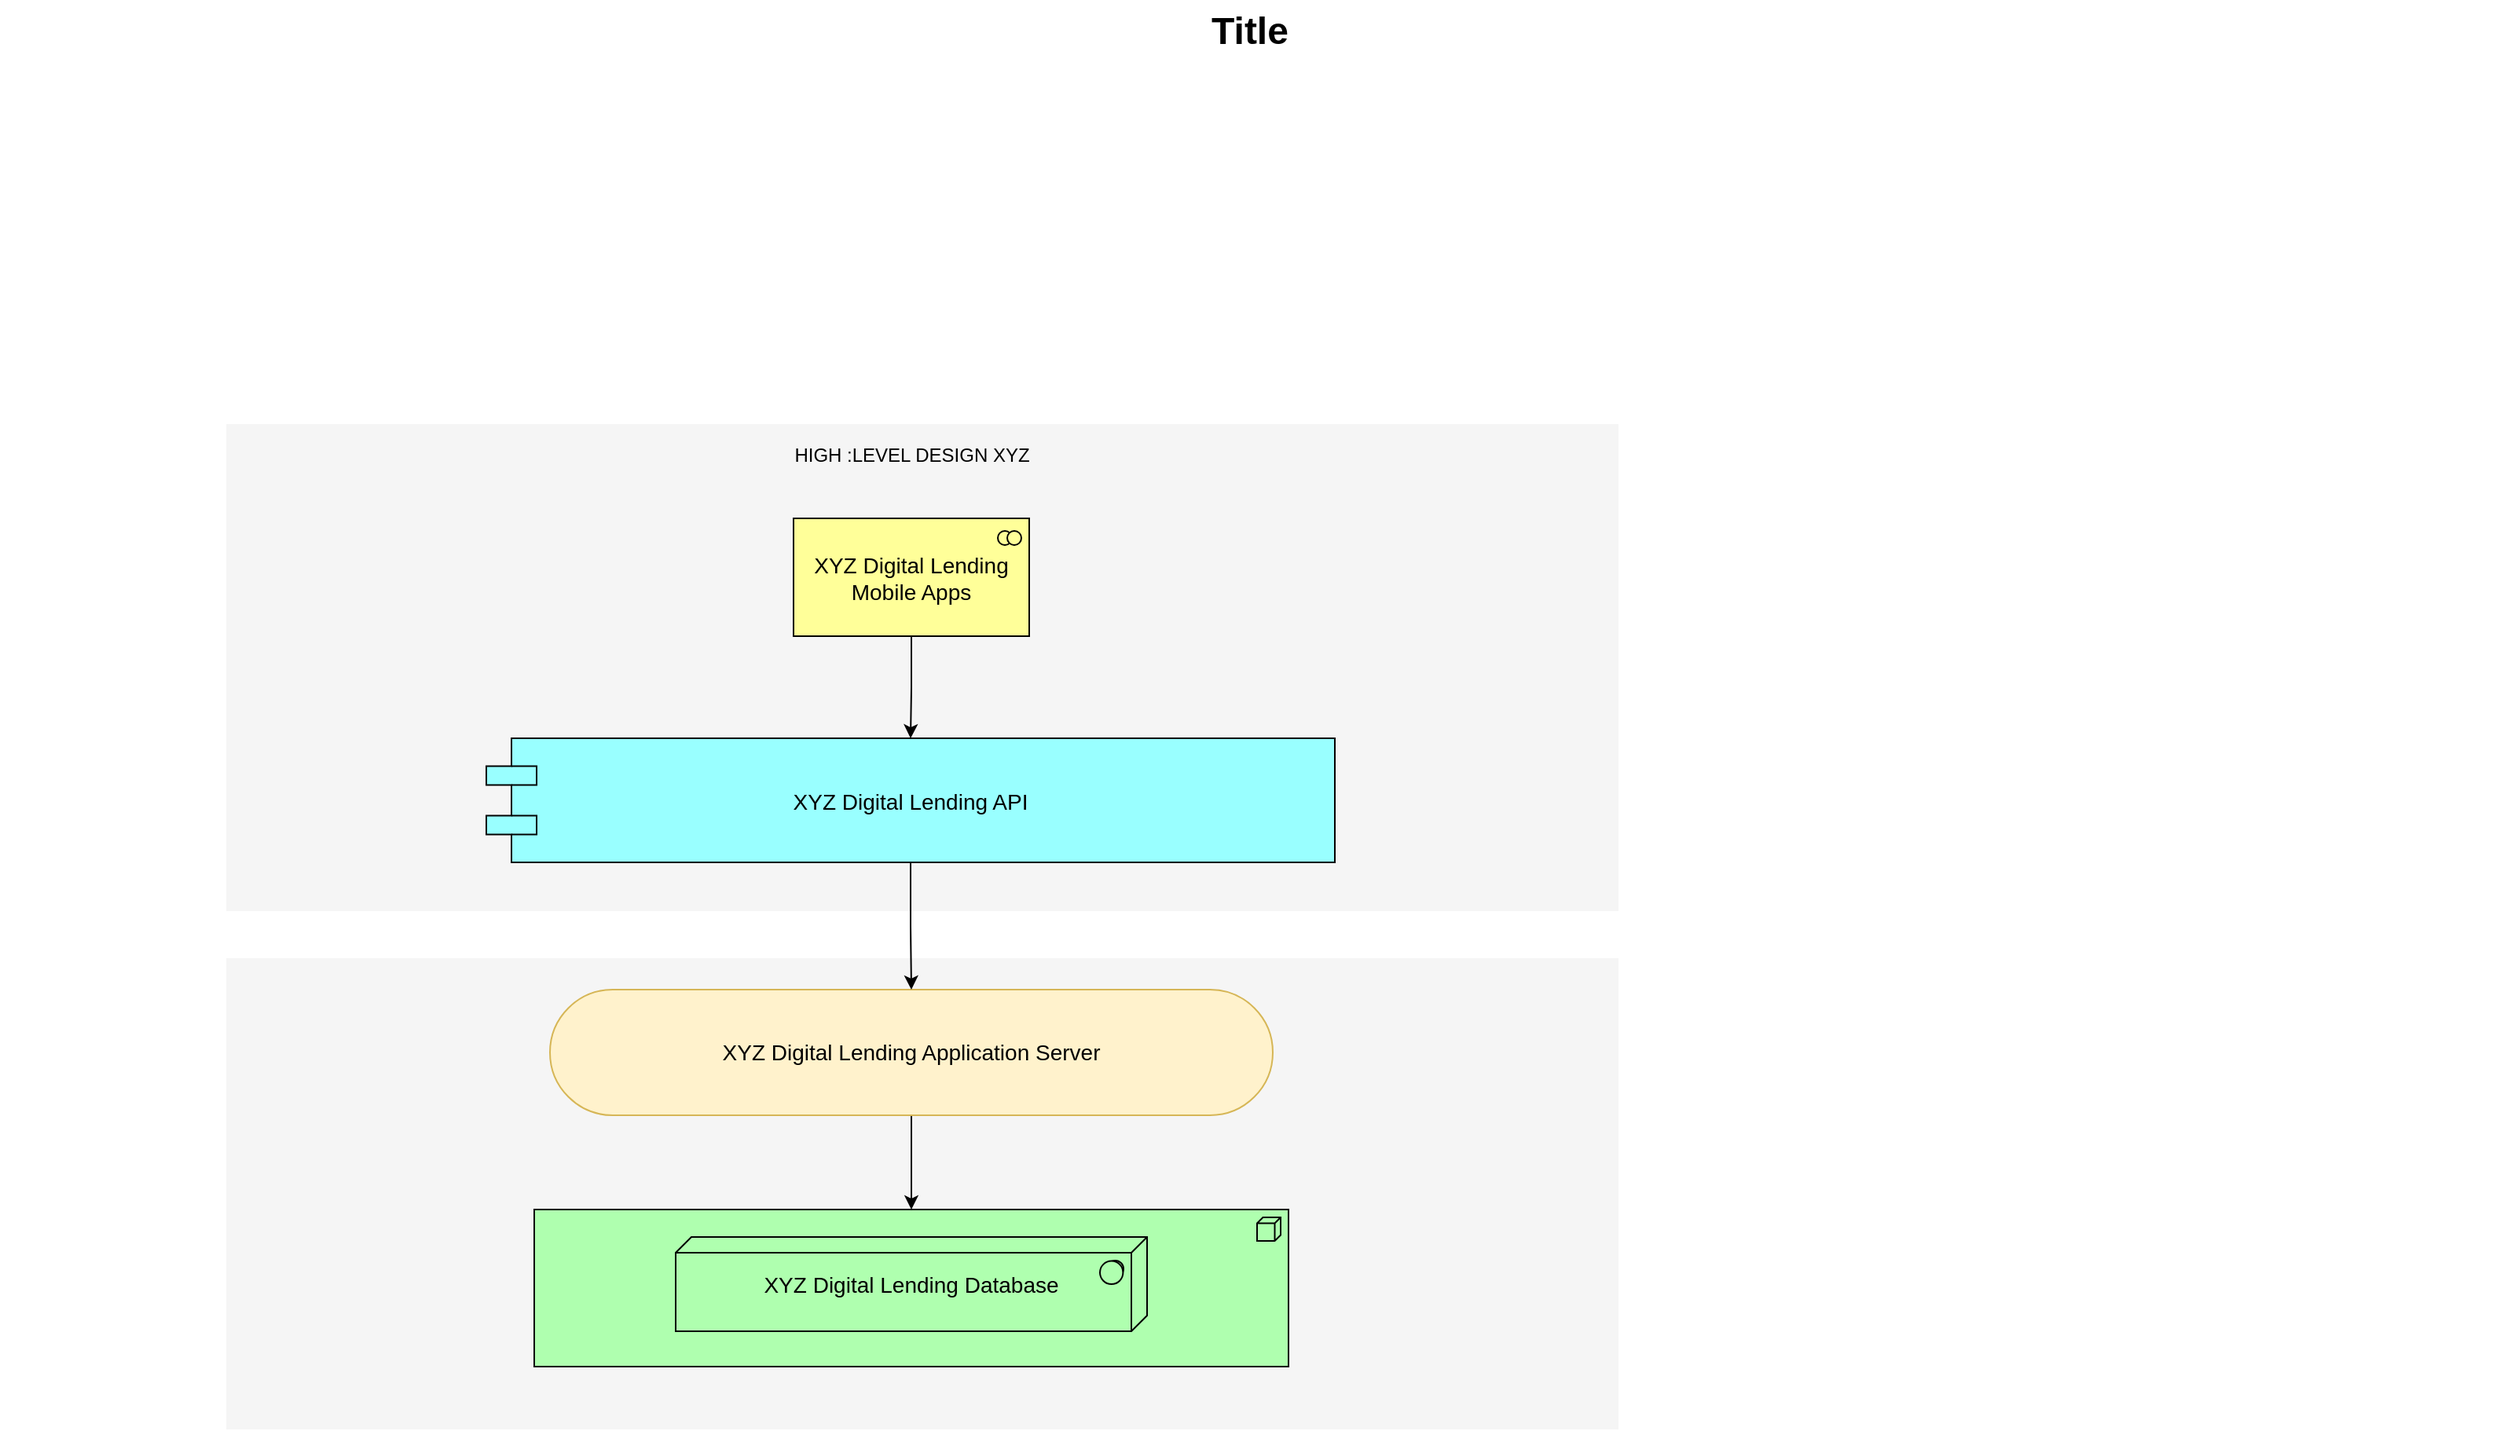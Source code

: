 <mxfile version="20.2.3" type="github">
  <diagram id="6I0OCvxSQrVGMHxT2VVA" name="Page-1">
    <mxGraphModel dx="1422" dy="752" grid="1" gridSize="10" guides="1" tooltips="1" connect="1" arrows="1" fold="1" page="1" pageScale="1" pageWidth="850" pageHeight="1100" math="0" shadow="0">
      <root>
        <mxCell id="0" />
        <mxCell id="1" parent="0" />
        <mxCell id="5Yd2DwDRtVUR8r6ksC_M-1" value="" style="whiteSpace=wrap;html=1;strokeColor=none;strokeWidth=1;fillColor=#f5f5f5;fontSize=14;" vertex="1" parent="1">
          <mxGeometry x="194" y="340" width="886" height="310" as="geometry" />
        </mxCell>
        <mxCell id="dKdSaXE48SgPbhcamS2K-30" value="" style="whiteSpace=wrap;html=1;strokeColor=none;strokeWidth=1;fillColor=#f5f5f5;fontSize=14;" parent="1" vertex="1">
          <mxGeometry x="194" y="680" width="886" height="300" as="geometry" />
        </mxCell>
        <mxCell id="dKdSaXE48SgPbhcamS2K-33" value="" style="html=1;whiteSpace=wrap;fillColor=#AFFFAF;shape=mxgraph.archimate3.application;appType=node;archiType=square;fontSize=14;verticalAlign=top;" parent="1" vertex="1">
          <mxGeometry x="390" y="840" width="480" height="100" as="geometry" />
        </mxCell>
        <mxCell id="dKdSaXE48SgPbhcamS2K-35" value="XYZ Digital Lending Database" style="html=1;whiteSpace=wrap;fillColor=#AFFFAF;shape=mxgraph.archimate3.tech;techType=sysSw;fontSize=14;" parent="1" vertex="1">
          <mxGeometry x="480" y="857.5" width="300" height="60" as="geometry" />
        </mxCell>
        <mxCell id="5Yd2DwDRtVUR8r6ksC_M-5" style="edgeStyle=orthogonalEdgeStyle;rounded=0;orthogonalLoop=1;jettySize=auto;html=1;" edge="1" parent="1" source="dKdSaXE48SgPbhcamS2K-40" target="dKdSaXE48SgPbhcamS2K-33">
          <mxGeometry relative="1" as="geometry" />
        </mxCell>
        <mxCell id="dKdSaXE48SgPbhcamS2K-40" value="XYZ Digital Lending Application Server" style="html=1;whiteSpace=wrap;fillColor=#fff2cc;shape=mxgraph.archimate3.service;fontSize=14;strokeColor=#d6b656;" parent="1" vertex="1">
          <mxGeometry x="400" y="700" width="460" height="80" as="geometry" />
        </mxCell>
        <mxCell id="5Yd2DwDRtVUR8r6ksC_M-8" value="" style="edgeStyle=orthogonalEdgeStyle;rounded=0;orthogonalLoop=1;jettySize=auto;html=1;" edge="1" parent="1" source="dKdSaXE48SgPbhcamS2K-53" target="dKdSaXE48SgPbhcamS2K-40">
          <mxGeometry relative="1" as="geometry" />
        </mxCell>
        <mxCell id="dKdSaXE48SgPbhcamS2K-53" value="XYZ Digital Lending API" style="shape=component;align=center;fillColor=#99ffff;gradientColor=none;fontSize=14;" parent="1" vertex="1">
          <mxGeometry x="359.5" y="540" width="540" height="79" as="geometry" />
        </mxCell>
        <mxCell id="5Yd2DwDRtVUR8r6ksC_M-4" value="" style="edgeStyle=orthogonalEdgeStyle;rounded=0;orthogonalLoop=1;jettySize=auto;html=1;" edge="1" parent="1" source="dKdSaXE48SgPbhcamS2K-55" target="dKdSaXE48SgPbhcamS2K-53">
          <mxGeometry relative="1" as="geometry" />
        </mxCell>
        <mxCell id="dKdSaXE48SgPbhcamS2K-55" value="XYZ Digital Lending Mobile Apps" style="html=1;whiteSpace=wrap;fillColor=#ffff99;shape=mxgraph.archimate3.application;appType=collab;archiType=square;fontSize=14;" parent="1" vertex="1">
          <mxGeometry x="555" y="400" width="150" height="75" as="geometry" />
        </mxCell>
        <mxCell id="dKdSaXE48SgPbhcamS2K-63" value="Title" style="text;strokeColor=none;fillColor=none;html=1;fontSize=24;fontStyle=1;verticalAlign=middle;align=center;" parent="1" vertex="1">
          <mxGeometry x="50" y="70" width="1590" height="40" as="geometry" />
        </mxCell>
        <mxCell id="5Yd2DwDRtVUR8r6ksC_M-7" style="edgeStyle=orthogonalEdgeStyle;rounded=0;orthogonalLoop=1;jettySize=auto;html=1;exitX=0.5;exitY=1;exitDx=0;exitDy=0;" edge="1" parent="1">
          <mxGeometry relative="1" as="geometry">
            <mxPoint x="637" y="660" as="sourcePoint" />
            <mxPoint x="637" y="660" as="targetPoint" />
          </mxGeometry>
        </mxCell>
        <mxCell id="5Yd2DwDRtVUR8r6ksC_M-9" value="HIGH :LEVEL DESIGN XYZ" style="text;html=1;align=center;verticalAlign=middle;resizable=0;points=[];autosize=1;strokeColor=none;fillColor=none;" vertex="1" parent="1">
          <mxGeometry x="545" y="345" width="170" height="30" as="geometry" />
        </mxCell>
      </root>
    </mxGraphModel>
  </diagram>
</mxfile>

